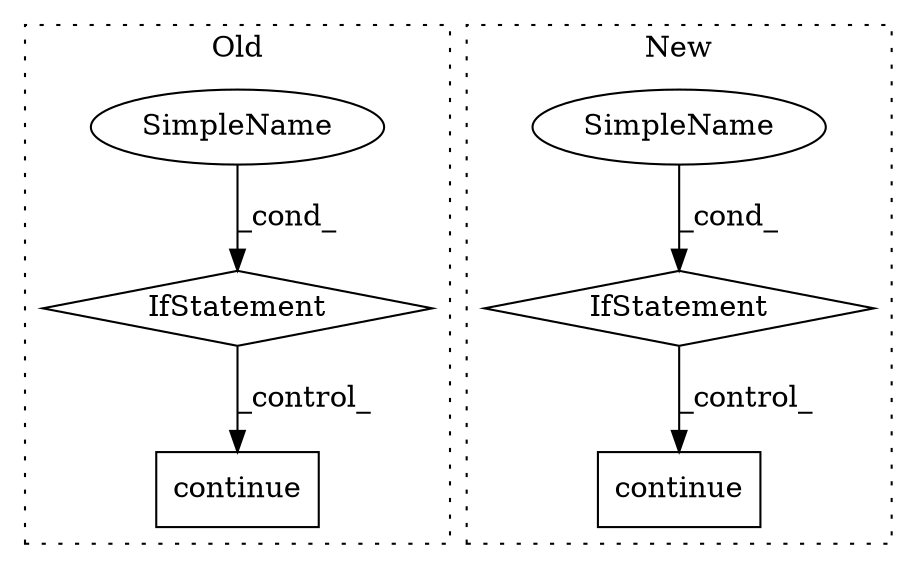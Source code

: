digraph G {
subgraph cluster0 {
1 [label="continue" a="18" s="13532" l="9" shape="box"];
3 [label="IfStatement" a="25" s="13426,13458" l="4,2" shape="diamond"];
4 [label="SimpleName" a="42" s="" l="" shape="ellipse"];
label = "Old";
style="dotted";
}
subgraph cluster1 {
2 [label="continue" a="18" s="13863" l="9" shape="box"];
5 [label="SimpleName" a="42" s="" l="" shape="ellipse"];
6 [label="IfStatement" a="25" s="13469,13485" l="4,2" shape="diamond"];
label = "New";
style="dotted";
}
3 -> 1 [label="_control_"];
4 -> 3 [label="_cond_"];
5 -> 6 [label="_cond_"];
6 -> 2 [label="_control_"];
}